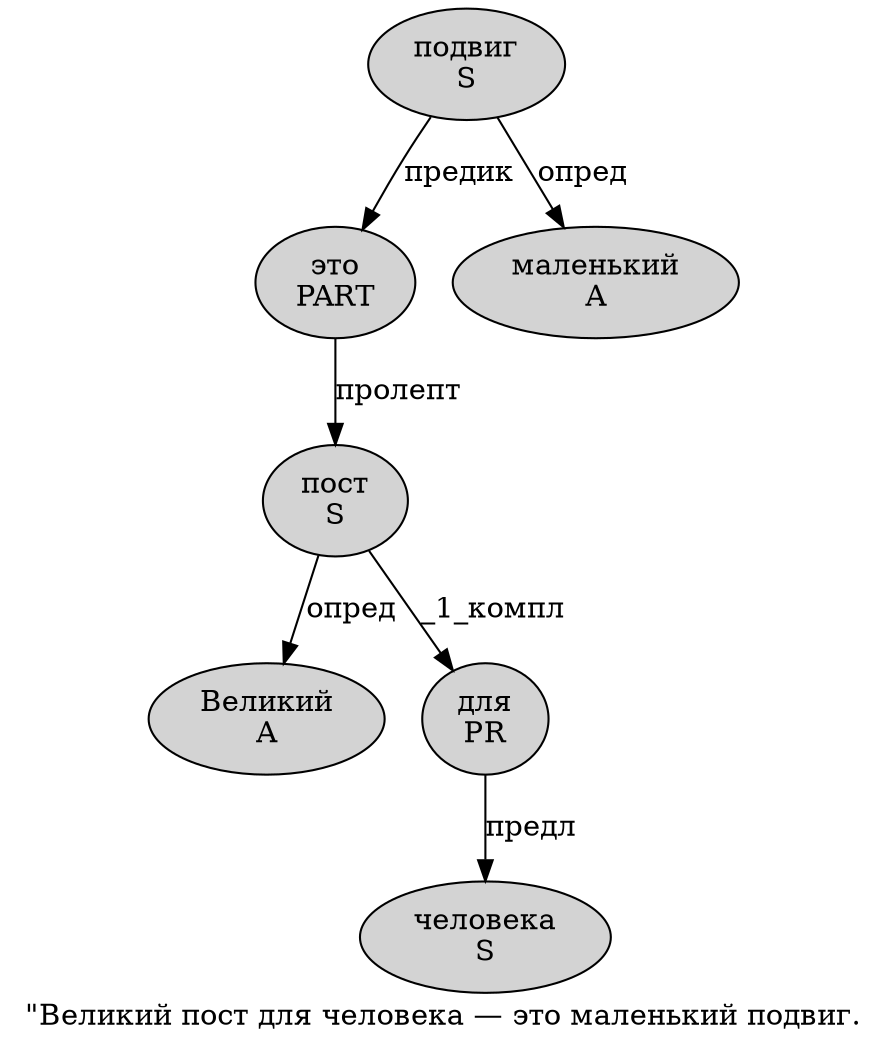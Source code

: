 digraph SENTENCE_733 {
	graph [label="\"Великий пост для человека — это маленький подвиг."]
	node [style=filled]
		1 [label="Великий
A" color="" fillcolor=lightgray penwidth=1 shape=ellipse]
		2 [label="пост
S" color="" fillcolor=lightgray penwidth=1 shape=ellipse]
		3 [label="для
PR" color="" fillcolor=lightgray penwidth=1 shape=ellipse]
		4 [label="человека
S" color="" fillcolor=lightgray penwidth=1 shape=ellipse]
		6 [label="это
PART" color="" fillcolor=lightgray penwidth=1 shape=ellipse]
		7 [label="маленький
A" color="" fillcolor=lightgray penwidth=1 shape=ellipse]
		8 [label="подвиг
S" color="" fillcolor=lightgray penwidth=1 shape=ellipse]
			8 -> 6 [label="предик"]
			8 -> 7 [label="опред"]
			2 -> 1 [label="опред"]
			2 -> 3 [label="_1_компл"]
			3 -> 4 [label="предл"]
			6 -> 2 [label="пролепт"]
}
